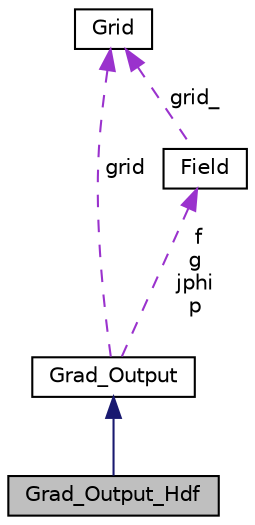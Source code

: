 digraph "Grad_Output_Hdf"
{
  edge [fontname="Helvetica",fontsize="10",labelfontname="Helvetica",labelfontsize="10"];
  node [fontname="Helvetica",fontsize="10",shape=record];
  Node1 [label="Grad_Output_Hdf",height=0.2,width=0.4,color="black", fillcolor="grey75", style="filled", fontcolor="black"];
  Node2 -> Node1 [dir="back",color="midnightblue",fontsize="10",style="solid",fontname="Helvetica"];
  Node2 [label="Grad_Output",height=0.2,width=0.4,color="black", fillcolor="white", style="filled",URL="$class_grad___output.html",tooltip="Interface for writing the output of the solver to file. "];
  Node3 -> Node2 [dir="back",color="darkorchid3",fontsize="10",style="dashed",label=" grid" ,fontname="Helvetica"];
  Node3 [label="Grid",height=0.2,width=0.4,color="black", fillcolor="white", style="filled",URL="$class_grid.html",tooltip="Stores information about the solution grid. "];
  Node4 -> Node2 [dir="back",color="darkorchid3",fontsize="10",style="dashed",label=" f\ng\njphi\np" ,fontname="Helvetica"];
  Node4 [label="Field",height=0.2,width=0.4,color="black", fillcolor="white", style="filled",URL="$class_field.html",tooltip="Container for 2d data and grid used in the solver. "];
  Node3 -> Node4 [dir="back",color="darkorchid3",fontsize="10",style="dashed",label=" grid_" ,fontname="Helvetica"];
}
